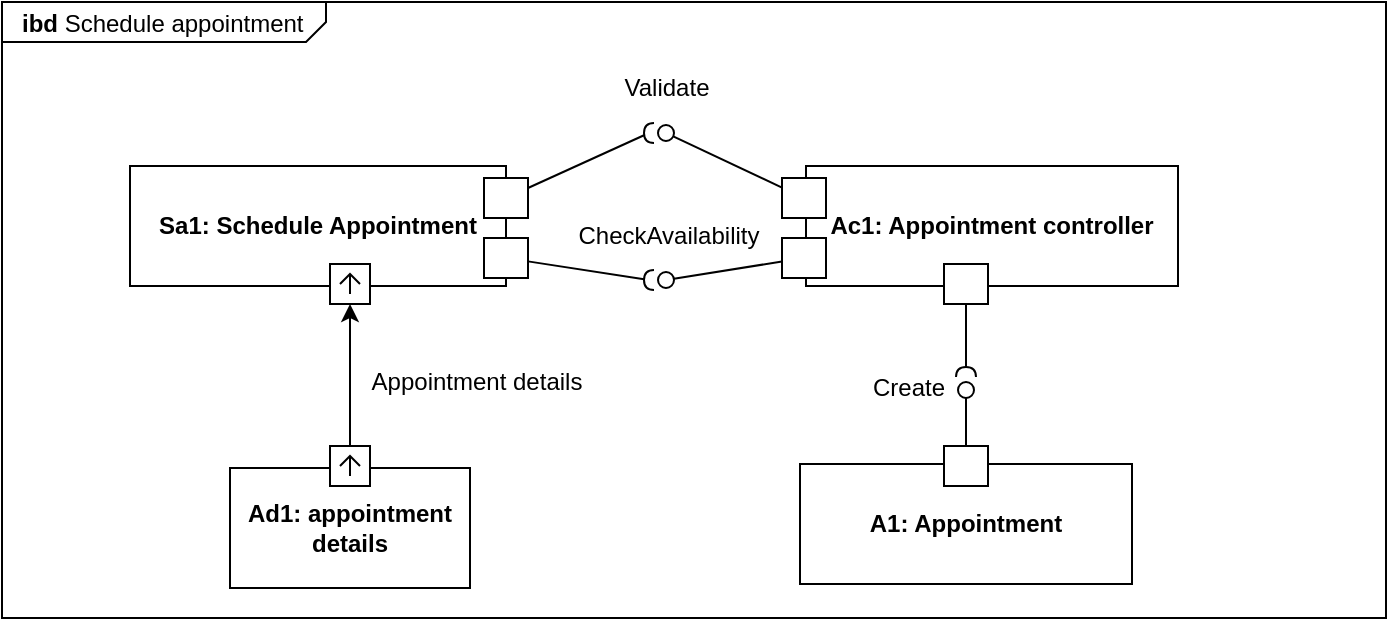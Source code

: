 <mxfile version="24.4.9" type="github">
  <diagram name="Page-1" id="A8f7JKrDxFVMKA6CNLwt">
    <mxGraphModel dx="989" dy="954" grid="0" gridSize="10" guides="1" tooltips="1" connect="1" arrows="1" fold="1" page="0" pageScale="1" pageWidth="827" pageHeight="1169" math="0" shadow="0">
      <root>
        <mxCell id="0" />
        <mxCell id="1" parent="0" />
        <mxCell id="HQyNKTSPSDPTDXiGou5P-1" value="&lt;p style=&quot;margin:0px;margin-top:4px;margin-left:10px;text-align:left;&quot;&gt;&lt;b&gt;ibd&lt;/b&gt;&amp;nbsp;Schedule appointment&lt;/p&gt;" style="html=1;shape=mxgraph.sysml.package;labelX=162.01;align=left;spacingLeft=10;html=1;overflow=fill;whiteSpace=wrap;recursiveResize=0;" vertex="1" parent="1">
          <mxGeometry x="31" y="-137" width="692" height="308" as="geometry" />
        </mxCell>
        <mxCell id="HQyNKTSPSDPTDXiGou5P-2" style="rounded=0;orthogonalLoop=1;jettySize=auto;html=1;" edge="1" parent="1" source="HQyNKTSPSDPTDXiGou5P-5" target="HQyNKTSPSDPTDXiGou5P-21">
          <mxGeometry relative="1" as="geometry" />
        </mxCell>
        <mxCell id="HQyNKTSPSDPTDXiGou5P-3" value="" style="group" vertex="1" connectable="0" parent="1">
          <mxGeometry x="145" y="85" width="120" height="71" as="geometry" />
        </mxCell>
        <mxCell id="HQyNKTSPSDPTDXiGou5P-4" value="&lt;b&gt;Ad1: appointment details&lt;/b&gt;" style="rounded=0;whiteSpace=wrap;html=1;fillColor=none;container=0;" vertex="1" parent="HQyNKTSPSDPTDXiGou5P-3">
          <mxGeometry y="11" width="120" height="60" as="geometry" />
        </mxCell>
        <mxCell id="HQyNKTSPSDPTDXiGou5P-5" value="" style="html=1;shape=mxgraph.sysml.port;sysMLPortType=flowN;" vertex="1" parent="HQyNKTSPSDPTDXiGou5P-3">
          <mxGeometry x="50" width="20" height="20" as="geometry" />
        </mxCell>
        <mxCell id="HQyNKTSPSDPTDXiGou5P-6" value="Appointment details" style="text;html=1;align=center;verticalAlign=middle;resizable=0;points=[];autosize=1;strokeColor=none;fillColor=none;" vertex="1" parent="1">
          <mxGeometry x="206" y="40" width="123" height="26" as="geometry" />
        </mxCell>
        <mxCell id="HQyNKTSPSDPTDXiGou5P-7" value="" style="endArrow=none;html=1;rounded=0;align=center;verticalAlign=top;endFill=0;labelBackgroundColor=none;endSize=2;" edge="1" parent="1" source="HQyNKTSPSDPTDXiGou5P-24" target="HQyNKTSPSDPTDXiGou5P-8">
          <mxGeometry relative="1" as="geometry">
            <mxPoint x="407" y="-25" as="sourcePoint" />
          </mxGeometry>
        </mxCell>
        <mxCell id="HQyNKTSPSDPTDXiGou5P-8" value="" style="ellipse;html=1;fontSize=11;align=center;fillColor=none;points=[];aspect=fixed;resizable=0;verticalAlign=bottom;labelPosition=center;verticalLabelPosition=top;flipH=1;" vertex="1" parent="1">
          <mxGeometry x="359" y="-75.5" width="8" height="8" as="geometry" />
        </mxCell>
        <mxCell id="HQyNKTSPSDPTDXiGou5P-9" value="" style="endArrow=none;html=1;rounded=0;align=center;verticalAlign=top;endFill=0;labelBackgroundColor=none;endSize=2;" edge="1" parent="1" source="HQyNKTSPSDPTDXiGou5P-22" target="HQyNKTSPSDPTDXiGou5P-10">
          <mxGeometry relative="1" as="geometry" />
        </mxCell>
        <mxCell id="HQyNKTSPSDPTDXiGou5P-10" value="" style="shape=requiredInterface;html=1;fontSize=11;align=center;fillColor=none;points=[];aspect=fixed;resizable=0;verticalAlign=bottom;labelPosition=center;verticalLabelPosition=top;flipH=1;rotation=0;" vertex="1" parent="1">
          <mxGeometry x="352" y="-76.5" width="5" height="10" as="geometry" />
        </mxCell>
        <mxCell id="HQyNKTSPSDPTDXiGou5P-11" value="Validate" style="text;html=1;align=center;verticalAlign=middle;resizable=0;points=[];autosize=1;strokeColor=none;fillColor=none;" vertex="1" parent="1">
          <mxGeometry x="333" y="-107" width="60" height="26" as="geometry" />
        </mxCell>
        <mxCell id="HQyNKTSPSDPTDXiGou5P-12" value="" style="endArrow=none;html=1;rounded=0;align=center;verticalAlign=top;endFill=0;labelBackgroundColor=none;endSize=2;" edge="1" parent="1" source="HQyNKTSPSDPTDXiGou5P-19" target="HQyNKTSPSDPTDXiGou5P-13">
          <mxGeometry relative="1" as="geometry">
            <mxPoint x="466" y="66" as="sourcePoint" />
          </mxGeometry>
        </mxCell>
        <mxCell id="HQyNKTSPSDPTDXiGou5P-13" value="" style="ellipse;html=1;fontSize=11;align=center;fillColor=none;points=[];aspect=fixed;resizable=0;verticalAlign=bottom;labelPosition=center;verticalLabelPosition=top;flipH=1;" vertex="1" parent="1">
          <mxGeometry x="509" y="53" width="8" height="8" as="geometry" />
        </mxCell>
        <mxCell id="HQyNKTSPSDPTDXiGou5P-14" value="" style="endArrow=none;html=1;rounded=0;align=center;verticalAlign=top;endFill=0;labelBackgroundColor=none;endSize=2;" edge="1" parent="1" source="HQyNKTSPSDPTDXiGou5P-25" target="HQyNKTSPSDPTDXiGou5P-15">
          <mxGeometry relative="1" as="geometry" />
        </mxCell>
        <mxCell id="HQyNKTSPSDPTDXiGou5P-15" value="" style="shape=requiredInterface;html=1;fontSize=11;align=center;fillColor=none;points=[];aspect=fixed;resizable=0;verticalAlign=bottom;labelPosition=center;verticalLabelPosition=top;flipH=1;rotation=90;" vertex="1" parent="1">
          <mxGeometry x="510.5" y="43" width="5" height="10" as="geometry" />
        </mxCell>
        <mxCell id="HQyNKTSPSDPTDXiGou5P-16" value="Create" style="text;html=1;align=center;verticalAlign=middle;resizable=0;points=[];autosize=1;strokeColor=none;fillColor=none;" vertex="1" parent="1">
          <mxGeometry x="456.5" y="43" width="54" height="26" as="geometry" />
        </mxCell>
        <mxCell id="HQyNKTSPSDPTDXiGou5P-17" value="" style="group" vertex="1" connectable="0" parent="1">
          <mxGeometry x="430" y="85" width="166" height="69" as="geometry" />
        </mxCell>
        <mxCell id="HQyNKTSPSDPTDXiGou5P-18" value="&lt;b&gt;A1: Appointment&lt;/b&gt;" style="rounded=0;whiteSpace=wrap;html=1;fillColor=none;container=0;" vertex="1" parent="HQyNKTSPSDPTDXiGou5P-17">
          <mxGeometry y="9" width="166" height="60" as="geometry" />
        </mxCell>
        <mxCell id="HQyNKTSPSDPTDXiGou5P-19" value="" style="html=1;rounded=0;fillColor=default;" vertex="1" parent="HQyNKTSPSDPTDXiGou5P-17">
          <mxGeometry x="72" width="22" height="20" as="geometry" />
        </mxCell>
        <mxCell id="HQyNKTSPSDPTDXiGou5P-20" value="&lt;b&gt;Sa1: Schedule Appointment&lt;/b&gt;" style="rounded=0;whiteSpace=wrap;html=1;fillColor=none;container=0;" vertex="1" parent="1">
          <mxGeometry x="95" y="-55" width="188" height="60" as="geometry" />
        </mxCell>
        <mxCell id="HQyNKTSPSDPTDXiGou5P-21" value="" style="html=1;shape=mxgraph.sysml.port;sysMLPortType=flowN;container=0;" vertex="1" parent="1">
          <mxGeometry x="195" y="-6" width="20" height="20" as="geometry" />
        </mxCell>
        <mxCell id="HQyNKTSPSDPTDXiGou5P-22" value="" style="html=1;rounded=0;container=0;" vertex="1" parent="1">
          <mxGeometry x="272" y="-49" width="22" height="20" as="geometry" />
        </mxCell>
        <mxCell id="HQyNKTSPSDPTDXiGou5P-23" value="&lt;b&gt;Ac1: Appointment controller&lt;/b&gt;" style="rounded=0;whiteSpace=wrap;html=1;fillColor=none;container=0;" vertex="1" parent="1">
          <mxGeometry x="433" y="-55" width="186" height="60" as="geometry" />
        </mxCell>
        <mxCell id="HQyNKTSPSDPTDXiGou5P-24" value="" style="html=1;rounded=0;fillColor=default;" vertex="1" parent="1">
          <mxGeometry x="421" y="-49" width="22" height="20" as="geometry" />
        </mxCell>
        <mxCell id="HQyNKTSPSDPTDXiGou5P-25" value="" style="html=1;rounded=0;container=0;" vertex="1" parent="1">
          <mxGeometry x="502" y="-6" width="22" height="20" as="geometry" />
        </mxCell>
        <mxCell id="HQyNKTSPSDPTDXiGou5P-26" value="" style="endArrow=none;html=1;rounded=0;align=center;verticalAlign=top;endFill=0;labelBackgroundColor=none;endSize=2;" edge="1" parent="1" source="HQyNKTSPSDPTDXiGou5P-32" target="HQyNKTSPSDPTDXiGou5P-27">
          <mxGeometry relative="1" as="geometry">
            <mxPoint x="407" y="48.5" as="sourcePoint" />
          </mxGeometry>
        </mxCell>
        <mxCell id="HQyNKTSPSDPTDXiGou5P-27" value="" style="ellipse;html=1;fontSize=11;align=center;fillColor=none;points=[];aspect=fixed;resizable=0;verticalAlign=bottom;labelPosition=center;verticalLabelPosition=top;flipH=1;" vertex="1" parent="1">
          <mxGeometry x="359" y="-2" width="8" height="8" as="geometry" />
        </mxCell>
        <mxCell id="HQyNKTSPSDPTDXiGou5P-28" value="" style="endArrow=none;html=1;rounded=0;align=center;verticalAlign=top;endFill=0;labelBackgroundColor=none;endSize=2;" edge="1" parent="1" source="HQyNKTSPSDPTDXiGou5P-31" target="HQyNKTSPSDPTDXiGou5P-29">
          <mxGeometry relative="1" as="geometry" />
        </mxCell>
        <mxCell id="HQyNKTSPSDPTDXiGou5P-29" value="" style="shape=requiredInterface;html=1;fontSize=11;align=center;fillColor=none;points=[];aspect=fixed;resizable=0;verticalAlign=bottom;labelPosition=center;verticalLabelPosition=top;flipH=1;rotation=0;" vertex="1" parent="1">
          <mxGeometry x="352" y="-3" width="5" height="10" as="geometry" />
        </mxCell>
        <mxCell id="HQyNKTSPSDPTDXiGou5P-30" value="CheckAvailability" style="text;html=1;align=center;verticalAlign=middle;resizable=0;points=[];autosize=1;strokeColor=none;fillColor=none;" vertex="1" parent="1">
          <mxGeometry x="309" y="-33.5" width="109" height="26" as="geometry" />
        </mxCell>
        <mxCell id="HQyNKTSPSDPTDXiGou5P-31" value="" style="html=1;rounded=0;container=0;" vertex="1" parent="1">
          <mxGeometry x="272" y="-19" width="22" height="20" as="geometry" />
        </mxCell>
        <mxCell id="HQyNKTSPSDPTDXiGou5P-32" value="" style="html=1;rounded=0;fillColor=default;" vertex="1" parent="1">
          <mxGeometry x="421" y="-19" width="22" height="20" as="geometry" />
        </mxCell>
      </root>
    </mxGraphModel>
  </diagram>
</mxfile>
